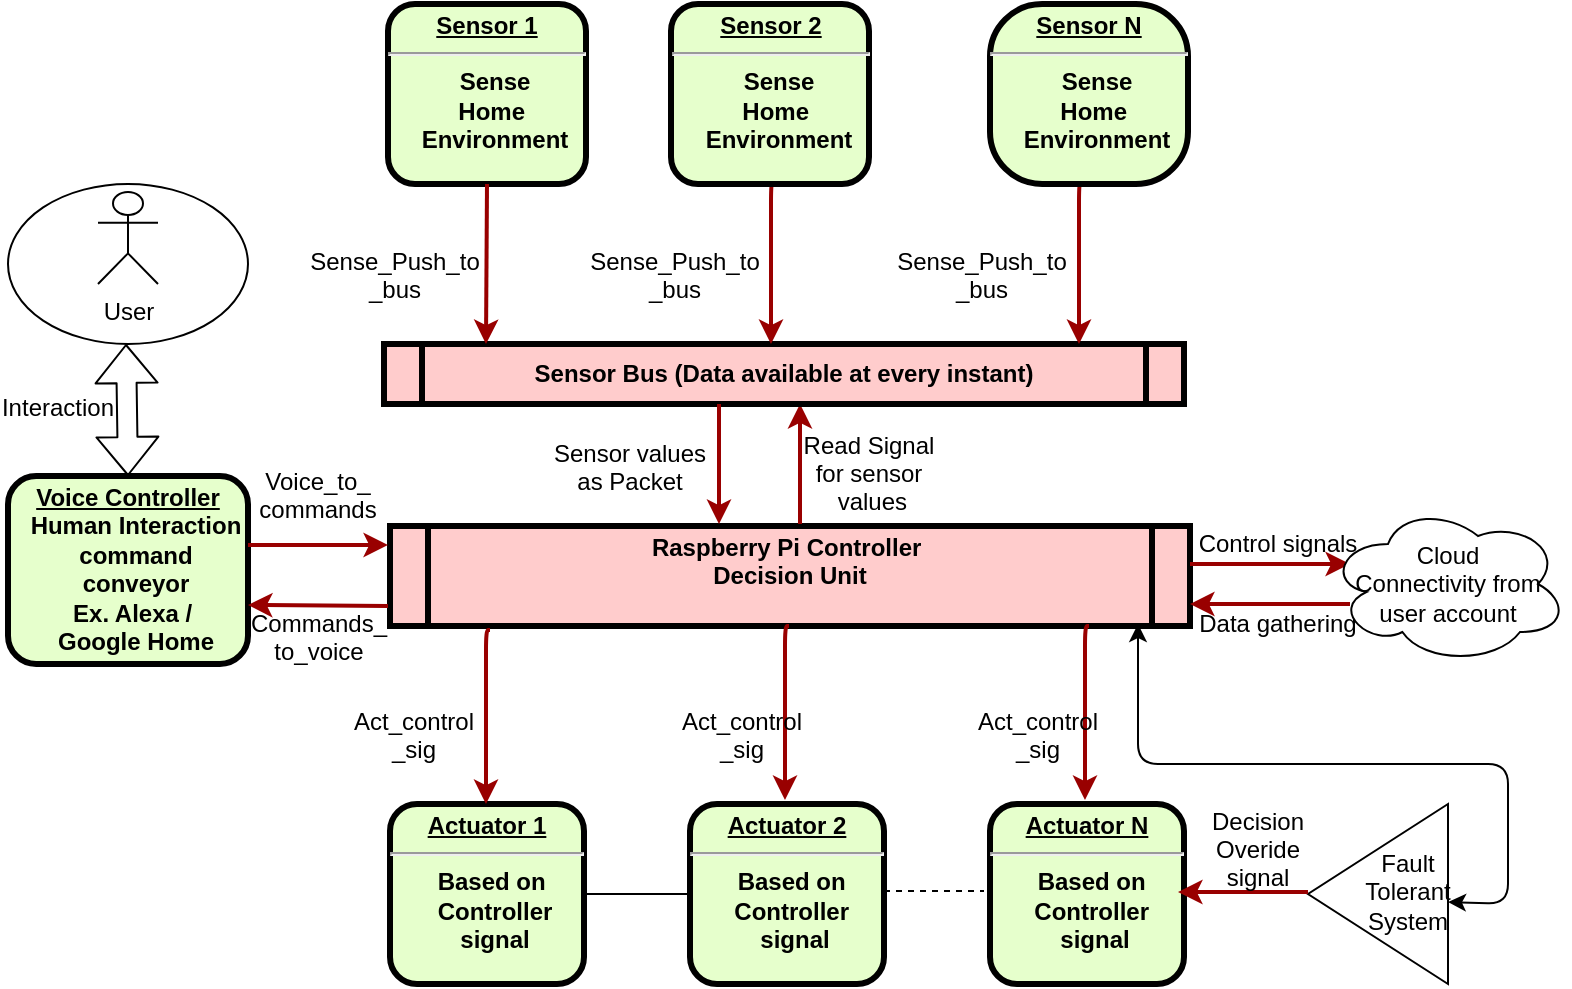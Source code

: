 <mxfile version="10.6.5" type="device"><diagram name="Page-1" id="bTFWtbDCf-dSXCcke10M"><mxGraphModel dx="1039" dy="467" grid="1" gridSize="10" guides="1" tooltips="1" connect="1" arrows="1" fold="1" page="1" pageScale="1" pageWidth="826" pageHeight="1169" background="#ffffff" math="0" shadow="0"><root><mxCell id="0"/><mxCell id="1" parent="0"/><mxCell id="2" value="&lt;p style=&quot;margin: 0px ; margin-top: 4px ; text-align: center ; text-decoration: underline&quot;&gt;&lt;strong&gt;Sensor 1&lt;/strong&gt;&lt;/p&gt;&lt;hr&gt;&lt;p style=&quot;margin: 0px ; margin-left: 8px&quot;&gt;Sense&lt;/p&gt;&lt;p style=&quot;margin: 0px ; margin-left: 8px&quot;&gt;Home&amp;nbsp;&lt;/p&gt;&lt;p style=&quot;margin: 0px ; margin-left: 8px&quot;&gt;Environment&lt;/p&gt;" style="verticalAlign=middle;align=center;overflow=fill;fontSize=12;fontFamily=Helvetica;html=1;rounded=1;fontStyle=1;strokeWidth=3;fillColor=#E6FFCC" parent="1" vertex="1"><mxGeometry x="200" y="130" width="99" height="90" as="geometry"/></mxCell><mxCell id="5" value="Raspberry Pi Controller &#10;Decision Unit&#10;" style="shape=process;whiteSpace=wrap;align=center;verticalAlign=middle;size=0.048;fontStyle=1;strokeWidth=3;fillColor=#FFCCCC" parent="1" vertex="1"><mxGeometry x="201.0" y="391" width="400" height="50" as="geometry"/></mxCell><mxCell id="72" value="" style="edgeStyle=elbowEdgeStyle;elbow=vertical;strokeColor=#990000;strokeWidth=2" parent="1" source="5" edge="1"><mxGeometry width="100" height="100" relative="1" as="geometry"><mxPoint x="500" y="500" as="sourcePoint"/><mxPoint x="681" y="410" as="targetPoint"/><Array as="points"><mxPoint x="650" y="410"/></Array></mxGeometry></mxCell><mxCell id="73" value="" style="edgeStyle=elbowEdgeStyle;elbow=vertical;strokeColor=#990000;strokeWidth=2" parent="1" target="5" edge="1"><mxGeometry width="100" height="100" relative="1" as="geometry"><mxPoint x="681" y="430" as="sourcePoint"/><mxPoint x="560" y="400" as="targetPoint"/><Array as="points"><mxPoint x="650" y="430"/></Array></mxGeometry></mxCell><mxCell id="74" value="Control signals" style="text;spacingTop=-5;align=center" parent="1" vertex="1"><mxGeometry x="630" y="391.0" width="30" height="20" as="geometry"/></mxCell><mxCell id="75" value="Data gathering" style="text;spacingTop=-5;align=center" parent="1" vertex="1"><mxGeometry x="630" y="431" width="30" height="19" as="geometry"/></mxCell><mxCell id="89" value="" style="edgeStyle=elbowEdgeStyle;elbow=horizontal;strokeColor=#990000;strokeWidth=2" parent="1" edge="1"><mxGeometry width="100" height="100" relative="1" as="geometry"><mxPoint x="406" y="390" as="sourcePoint"/><mxPoint x="406" y="330" as="targetPoint"/><Array as="points"><mxPoint x="406" y="359"/></Array></mxGeometry></mxCell><mxCell id="Q-lrPqNI40KiLu-yVR7c-98" value="Sensor Bus (Data available at every instant)" style="shape=process;whiteSpace=wrap;align=center;verticalAlign=middle;size=0.048;fontStyle=1;strokeWidth=3;fillColor=#FFCCCC" parent="1" vertex="1"><mxGeometry x="198" y="300" width="400" height="30" as="geometry"/></mxCell><mxCell id="Q-lrPqNI40KiLu-yVR7c-100" value="" style="edgeStyle=elbowEdgeStyle;elbow=horizontal;strokeColor=#990000;strokeWidth=2" parent="1" edge="1"><mxGeometry width="100" height="100" relative="1" as="geometry"><mxPoint x="365.5" y="330" as="sourcePoint"/><mxPoint x="366" y="390" as="targetPoint"/><Array as="points"><mxPoint x="365.5" y="359"/></Array></mxGeometry></mxCell><mxCell id="Q-lrPqNI40KiLu-yVR7c-103" value="&lt;p style=&quot;margin: 0px ; margin-top: 4px ; text-align: center ; text-decoration: underline&quot;&gt;&lt;strong&gt;Voice Controller&lt;/strong&gt;&lt;/p&gt;&lt;p style=&quot;margin: 0px ; margin-left: 8px&quot;&gt;&lt;span&gt;Human Interaction&lt;/span&gt;&lt;br&gt;&lt;/p&gt;&lt;p style=&quot;margin: 0px ; margin-left: 8px&quot;&gt;&lt;span&gt;command&lt;/span&gt;&lt;/p&gt;&lt;p style=&quot;margin: 0px ; margin-left: 8px&quot;&gt;conveyor&lt;/p&gt;&lt;p style=&quot;margin: 0px ; margin-left: 8px&quot;&gt;Ex. Alexa /&amp;nbsp;&lt;/p&gt;&lt;p style=&quot;margin: 0px ; margin-left: 8px&quot;&gt;Google Home&lt;/p&gt;" style="verticalAlign=middle;align=center;overflow=fill;fontSize=12;fontFamily=Helvetica;html=1;rounded=1;fontStyle=1;strokeWidth=3;fillColor=#E6FFCC" parent="1" vertex="1"><mxGeometry x="10" y="366" width="120" height="94" as="geometry"/></mxCell><mxCell id="Q-lrPqNI40KiLu-yVR7c-110" value="" style="edgeStyle=elbowEdgeStyle;elbow=vertical;strokeColor=#990000;strokeWidth=2" parent="1" edge="1"><mxGeometry width="100" height="100" relative="1" as="geometry"><mxPoint x="130" y="400.5" as="sourcePoint"/><mxPoint x="200" y="401" as="targetPoint"/><Array as="points"><mxPoint x="179" y="400.5"/></Array></mxGeometry></mxCell><mxCell id="Q-lrPqNI40KiLu-yVR7c-111" value="" style="edgeStyle=elbowEdgeStyle;elbow=vertical;strokeColor=#990000;strokeWidth=2" parent="1" edge="1"><mxGeometry width="100" height="100" relative="1" as="geometry"><mxPoint x="200" y="431" as="sourcePoint"/><mxPoint x="130" y="430.5" as="targetPoint"/><Array as="points"><mxPoint x="179" y="430.5"/></Array></mxGeometry></mxCell><mxCell id="Q-lrPqNI40KiLu-yVR7c-112" value="Cloud&lt;br&gt;Connectivity from user account&lt;br&gt;" style="ellipse;shape=cloud;whiteSpace=wrap;html=1;" parent="1" vertex="1"><mxGeometry x="670" y="380" width="120" height="80" as="geometry"/></mxCell><mxCell id="Q-lrPqNI40KiLu-yVR7c-115" value="Voice_to_&#10;commands&#10;" style="text;spacingTop=-5;align=center" parent="1" vertex="1"><mxGeometry x="150" y="360.0" width="30" height="20" as="geometry"/></mxCell><mxCell id="Q-lrPqNI40KiLu-yVR7c-116" value="Commands_&#10;to_voice&#10;" style="text;spacingTop=-5;align=center" parent="1" vertex="1"><mxGeometry x="150.5" y="431.0" width="30" height="20" as="geometry"/></mxCell><mxCell id="Q-lrPqNI40KiLu-yVR7c-117" value="Sensor values&#10;as Packet&#10;" style="text;spacingTop=-5;align=center" parent="1" vertex="1"><mxGeometry x="306" y="346" width="30" height="20" as="geometry"/></mxCell><mxCell id="Q-lrPqNI40KiLu-yVR7c-118" value="Read Signal&#10;for sensor&#10; values&#10;" style="text;spacingTop=-5;align=center;rotation=0;" parent="1" vertex="1"><mxGeometry x="425.5" y="342" width="30" height="24" as="geometry"/></mxCell><mxCell id="Q-lrPqNI40KiLu-yVR7c-124" value="" style="edgeStyle=elbowEdgeStyle;elbow=horizontal;strokeColor=#990000;strokeWidth=2;exitX=0.5;exitY=1;exitDx=0;exitDy=0;" parent="1" source="2" edge="1"><mxGeometry width="100" height="100" relative="1" as="geometry"><mxPoint x="249" y="231" as="sourcePoint"/><mxPoint x="249" y="300" as="targetPoint"/><Array as="points"><mxPoint x="249" y="260"/></Array></mxGeometry></mxCell><mxCell id="Q-lrPqNI40KiLu-yVR7c-125" value="" style="edgeStyle=elbowEdgeStyle;elbow=horizontal;strokeColor=#990000;strokeWidth=2;exitX=0.5;exitY=1;exitDx=0;exitDy=0;" parent="1" edge="1"><mxGeometry width="100" height="100" relative="1" as="geometry"><mxPoint x="392.5" y="220" as="sourcePoint"/><mxPoint x="391.5" y="300" as="targetPoint"/><Array as="points"><mxPoint x="391.5" y="260"/></Array></mxGeometry></mxCell><mxCell id="Q-lrPqNI40KiLu-yVR7c-126" value="" style="edgeStyle=elbowEdgeStyle;elbow=horizontal;strokeColor=#990000;strokeWidth=2;exitX=0.5;exitY=1;exitDx=0;exitDy=0;" parent="1" edge="1"><mxGeometry width="100" height="100" relative="1" as="geometry"><mxPoint x="546.5" y="220" as="sourcePoint"/><mxPoint x="545.5" y="300" as="targetPoint"/><Array as="points"><mxPoint x="545.5" y="260"/></Array></mxGeometry></mxCell><mxCell id="Q-lrPqNI40KiLu-yVR7c-127" value="Sense_Push_to&#10;_bus&#10;" style="text;spacingTop=-5;align=center" parent="1" vertex="1"><mxGeometry x="188.5" y="250" width="30" height="20" as="geometry"/></mxCell><mxCell id="Q-lrPqNI40KiLu-yVR7c-128" value="Sense_Push_to&#10;_bus&#10;" style="text;spacingTop=-5;align=center" parent="1" vertex="1"><mxGeometry x="328.5" y="250" width="30" height="20" as="geometry"/></mxCell><mxCell id="Q-lrPqNI40KiLu-yVR7c-131" value="Sense_Push_to&#10;_bus&#10;" style="text;spacingTop=-5;align=center" parent="1" vertex="1"><mxGeometry x="482" y="250" width="30" height="20" as="geometry"/></mxCell><mxCell id="Q-lrPqNI40KiLu-yVR7c-149" value="" style="ellipse;whiteSpace=wrap;html=1;" parent="1" vertex="1"><mxGeometry x="10" y="220" width="120" height="80" as="geometry"/></mxCell><mxCell id="Q-lrPqNI40KiLu-yVR7c-150" value="User" style="shape=umlActor;verticalLabelPosition=bottom;labelBackgroundColor=#ffffff;verticalAlign=top;html=1;outlineConnect=0;" parent="1" vertex="1"><mxGeometry x="55" y="224" width="30" height="46" as="geometry"/></mxCell><mxCell id="Q-lrPqNI40KiLu-yVR7c-151" value="" style="shape=flexArrow;endArrow=classic;startArrow=classic;html=1;exitX=0.5;exitY=0;exitDx=0;exitDy=0;" parent="1" source="Q-lrPqNI40KiLu-yVR7c-103" edge="1"><mxGeometry width="50" height="50" relative="1" as="geometry"><mxPoint x="69" y="360" as="sourcePoint"/><mxPoint x="69" y="300" as="targetPoint"/></mxGeometry></mxCell><mxCell id="Q-lrPqNI40KiLu-yVR7c-153" value="Interaction&#10;" style="text;spacingTop=-5;align=center" parent="1" vertex="1"><mxGeometry x="20" y="323" width="30" height="20" as="geometry"/></mxCell><mxCell id="Q-lrPqNI40KiLu-yVR7c-157" value="&lt;p style=&quot;margin: 0px ; margin-top: 4px ; text-align: center ; text-decoration: underline&quot;&gt;&lt;strong&gt;Actuator N&lt;/strong&gt;&lt;/p&gt;&lt;hr&gt;&lt;p style=&quot;margin: 0px ; margin-left: 8px&quot;&gt;Based on&amp;nbsp;&lt;/p&gt;&lt;p style=&quot;margin: 0px ; margin-left: 8px&quot;&gt;Controller&amp;nbsp;&lt;/p&gt;&lt;p style=&quot;margin: 0px ; margin-left: 8px&quot;&gt;signal&lt;/p&gt;" style="verticalAlign=middle;align=center;overflow=fill;fontSize=12;fontFamily=Helvetica;html=1;rounded=1;fontStyle=1;strokeWidth=3;fillColor=#E6FFCC" parent="1" vertex="1"><mxGeometry x="501" y="530" width="97" height="90" as="geometry"/></mxCell><mxCell id="Q-lrPqNI40KiLu-yVR7c-158" value="&lt;p style=&quot;margin: 0px ; margin-top: 4px ; text-align: center ; text-decoration: underline&quot;&gt;&lt;strong&gt;Actuator 1&lt;/strong&gt;&lt;/p&gt;&lt;hr&gt;&lt;p style=&quot;margin: 0px ; margin-left: 8px&quot;&gt;Based on&amp;nbsp;&lt;br&gt;Controller&lt;/p&gt;&lt;p style=&quot;margin: 0px ; margin-left: 8px&quot;&gt;signal&lt;/p&gt;" style="verticalAlign=middle;align=center;overflow=fill;fontSize=12;fontFamily=Helvetica;html=1;rounded=1;fontStyle=1;strokeWidth=3;fillColor=#E6FFCC" parent="1" vertex="1"><mxGeometry x="201" y="530" width="97" height="90" as="geometry"/></mxCell><mxCell id="Q-lrPqNI40KiLu-yVR7c-159" value="&lt;p style=&quot;margin: 0px ; margin-top: 4px ; text-align: center ; text-decoration: underline&quot;&gt;&lt;strong&gt;Actuator 2&lt;/strong&gt;&lt;/p&gt;&lt;hr&gt;&lt;p style=&quot;margin: 0px ; margin-left: 8px&quot;&gt;Based on&amp;nbsp;&lt;/p&gt;&lt;p style=&quot;margin: 0px ; margin-left: 8px&quot;&gt;Controller&amp;nbsp;&lt;/p&gt;&lt;p style=&quot;margin: 0px ; margin-left: 8px&quot;&gt;signal&lt;/p&gt;" style="verticalAlign=middle;align=center;overflow=fill;fontSize=12;fontFamily=Helvetica;html=1;rounded=1;fontStyle=1;strokeWidth=3;fillColor=#E6FFCC" parent="1" vertex="1"><mxGeometry x="351" y="530" width="97" height="90" as="geometry"/></mxCell><mxCell id="Q-lrPqNI40KiLu-yVR7c-161" value="" style="edgeStyle=elbowEdgeStyle;elbow=horizontal;strokeColor=#990000;strokeWidth=2;exitX=0.125;exitY=1.04;exitDx=0;exitDy=0;exitPerimeter=0;" parent="1" source="5" edge="1"><mxGeometry width="100" height="100" relative="1" as="geometry"><mxPoint x="250" y="450" as="sourcePoint"/><mxPoint x="249" y="530" as="targetPoint"/><Array as="points"><mxPoint x="249" y="440"/></Array></mxGeometry></mxCell><mxCell id="Q-lrPqNI40KiLu-yVR7c-162" value="" style="edgeStyle=elbowEdgeStyle;elbow=horizontal;strokeColor=#990000;strokeWidth=2;exitX=0.125;exitY=1.04;exitDx=0;exitDy=0;exitPerimeter=0;" parent="1" edge="1"><mxGeometry width="100" height="100" relative="1" as="geometry"><mxPoint x="400.5" y="441" as="sourcePoint"/><mxPoint x="398.5" y="528" as="targetPoint"/><Array as="points"><mxPoint x="398.5" y="438"/></Array></mxGeometry></mxCell><mxCell id="Q-lrPqNI40KiLu-yVR7c-163" value="" style="edgeStyle=elbowEdgeStyle;elbow=horizontal;strokeColor=#990000;strokeWidth=2;exitX=0.125;exitY=1.04;exitDx=0;exitDy=0;exitPerimeter=0;" parent="1" edge="1"><mxGeometry width="100" height="100" relative="1" as="geometry"><mxPoint x="550.5" y="441" as="sourcePoint"/><mxPoint x="548.5" y="528" as="targetPoint"/><Array as="points"><mxPoint x="548.5" y="438"/></Array></mxGeometry></mxCell><mxCell id="Q-lrPqNI40KiLu-yVR7c-165" value="Act_control&#10;_sig" style="text;spacingTop=-5;align=center" parent="1" vertex="1"><mxGeometry x="198" y="480" width="30" height="20" as="geometry"/></mxCell><mxCell id="Q-lrPqNI40KiLu-yVR7c-166" value="Act_control&#10;_sig" style="text;spacingTop=-5;align=center" parent="1" vertex="1"><mxGeometry x="362" y="480" width="30" height="20" as="geometry"/></mxCell><mxCell id="Q-lrPqNI40KiLu-yVR7c-167" value="Act_control&#10;_sig" style="text;spacingTop=-5;align=center" parent="1" vertex="1"><mxGeometry x="510" y="480" width="30" height="20" as="geometry"/></mxCell><mxCell id="Q-lrPqNI40KiLu-yVR7c-172" value="" style="triangle;whiteSpace=wrap;html=1;rotation=180;" parent="1" vertex="1"><mxGeometry x="660" y="530" width="70" height="90" as="geometry"/></mxCell><mxCell id="Q-lrPqNI40KiLu-yVR7c-174" value="" style="endArrow=none;html=1;" parent="1" edge="1"><mxGeometry width="50" height="50" relative="1" as="geometry"><mxPoint x="298" y="575" as="sourcePoint"/><mxPoint x="350" y="575" as="targetPoint"/><Array as="points"><mxPoint x="318" y="575"/><mxPoint x="338" y="575"/></Array></mxGeometry></mxCell><mxCell id="Q-lrPqNI40KiLu-yVR7c-176" value="Fault Tolerant&lt;br&gt;System&lt;br&gt;" style="text;html=1;strokeColor=none;fillColor=none;align=center;verticalAlign=middle;whiteSpace=wrap;rounded=0;" parent="1" vertex="1"><mxGeometry x="690" y="564" width="40" height="20" as="geometry"/></mxCell><mxCell id="Q-lrPqNI40KiLu-yVR7c-179" value="" style="edgeStyle=elbowEdgeStyle;elbow=vertical;strokeColor=#990000;strokeWidth=2" parent="1" edge="1"><mxGeometry width="100" height="100" relative="1" as="geometry"><mxPoint x="660" y="574" as="sourcePoint"/><mxPoint x="595" y="574" as="targetPoint"/><Array as="points"><mxPoint x="644" y="574"/></Array></mxGeometry></mxCell><mxCell id="Q-lrPqNI40KiLu-yVR7c-183" value="Decision &#10;Overide&#10;signal" style="text;spacingTop=-5;align=center" parent="1" vertex="1"><mxGeometry x="620" y="530" width="30" height="20" as="geometry"/></mxCell><mxCell id="Q-lrPqNI40KiLu-yVR7c-184" value="" style="endArrow=classic;startArrow=classic;html=1;entryX=1;entryY=0.75;entryDx=0;entryDy=0;" parent="1" target="Q-lrPqNI40KiLu-yVR7c-176" edge="1"><mxGeometry width="50" height="50" relative="1" as="geometry"><mxPoint x="575" y="440" as="sourcePoint"/><mxPoint x="755" y="550" as="targetPoint"/><Array as="points"><mxPoint x="575" y="510"/><mxPoint x="760" y="510"/><mxPoint x="760" y="580"/></Array></mxGeometry></mxCell><mxCell id="Q-lrPqNI40KiLu-yVR7c-185" value="&lt;p style=&quot;margin: 0px ; margin-top: 4px ; text-align: center ; text-decoration: underline&quot;&gt;&lt;strong&gt;Sensor 2&lt;/strong&gt;&lt;/p&gt;&lt;hr&gt;&lt;p style=&quot;margin: 0px ; margin-left: 8px&quot;&gt;Sense&lt;/p&gt;&lt;p style=&quot;margin: 0px ; margin-left: 8px&quot;&gt;Home&amp;nbsp;&lt;/p&gt;&lt;p style=&quot;margin: 0px ; margin-left: 8px&quot;&gt;Environment&lt;/p&gt;" style="verticalAlign=middle;align=center;overflow=fill;fontSize=12;fontFamily=Helvetica;html=1;rounded=1;fontStyle=1;strokeWidth=3;fillColor=#E6FFCC" parent="1" vertex="1"><mxGeometry x="341.5" y="130" width="99" height="90" as="geometry"/></mxCell><mxCell id="Q-lrPqNI40KiLu-yVR7c-186" value="&lt;p style=&quot;margin: 0px ; margin-top: 4px ; text-align: center ; text-decoration: underline&quot;&gt;&lt;strong&gt;Sensor N&lt;/strong&gt;&lt;/p&gt;&lt;hr&gt;&lt;p style=&quot;margin: 0px ; margin-left: 8px&quot;&gt;Sense&lt;/p&gt;&lt;p style=&quot;margin: 0px ; margin-left: 8px&quot;&gt;Home&amp;nbsp;&lt;/p&gt;&lt;p style=&quot;margin: 0px ; margin-left: 8px&quot;&gt;Environment&lt;/p&gt;" style="verticalAlign=middle;align=center;overflow=fill;fontSize=12;fontFamily=Helvetica;html=1;rounded=1;fontStyle=1;strokeWidth=3;fillColor=#E6FFCC;arcSize=29;" parent="1" vertex="1"><mxGeometry x="501" y="130" width="99" height="90" as="geometry"/></mxCell><mxCell id="rFMlEUpwQjRFKlo5klsO-89" value="" style="endArrow=none;dashed=1;html=1;" parent="1" edge="1"><mxGeometry width="50" height="50" relative="1" as="geometry"><mxPoint x="448" y="573.5" as="sourcePoint"/><mxPoint x="498" y="573.5" as="targetPoint"/></mxGeometry></mxCell></root></mxGraphModel></diagram></mxfile>